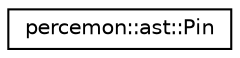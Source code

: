 digraph "Graphical Class Hierarchy"
{
 // LATEX_PDF_SIZE
  edge [fontname="Helvetica",fontsize="10",labelfontname="Helvetica",labelfontsize="10"];
  node [fontname="Helvetica",fontsize="10",shape=record];
  rankdir="LR";
  Node0 [label="percemon::ast::Pin",height=0.2,width=0.4,color="black", fillcolor="white", style="filled",URL="$structpercemon_1_1ast_1_1Pin.html",tooltip=" "];
}
